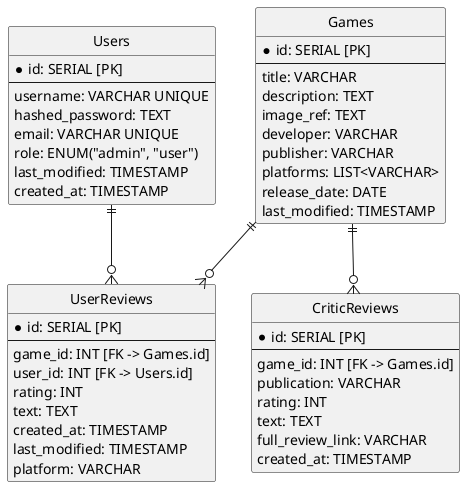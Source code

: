 @startuml
hide circle

entity Games {
  * id: SERIAL [PK]
  --
  title: VARCHAR
  description: TEXT
  image_ref: TEXT
  developer: VARCHAR
  publisher: VARCHAR
  platforms: LIST<VARCHAR>
  release_date: DATE
  last_modified: TIMESTAMP
}

entity Users {
  * id: SERIAL [PK]
  --
  username: VARCHAR UNIQUE
  hashed_password: TEXT
  email: VARCHAR UNIQUE
  role: ENUM("admin", "user")
  last_modified: TIMESTAMP
  created_at: TIMESTAMP
}

entity UserReviews {
  * id: SERIAL [PK]
  --
  game_id: INT [FK -> Games.id]
  user_id: INT [FK -> Users.id]
  rating: INT
  text: TEXT
  created_at: TIMESTAMP
  last_modified: TIMESTAMP
  platform: VARCHAR
}

entity CriticReviews {
  * id: SERIAL [PK]
  --
  game_id: INT [FK -> Games.id]
  publication: VARCHAR
  rating: INT
  text: TEXT
  full_review_link: VARCHAR
  created_at: TIMESTAMP
}


Users ||--o{ UserReviews
Games ||--o{ UserReviews
Games ||--o{ CriticReviews


@enduml
